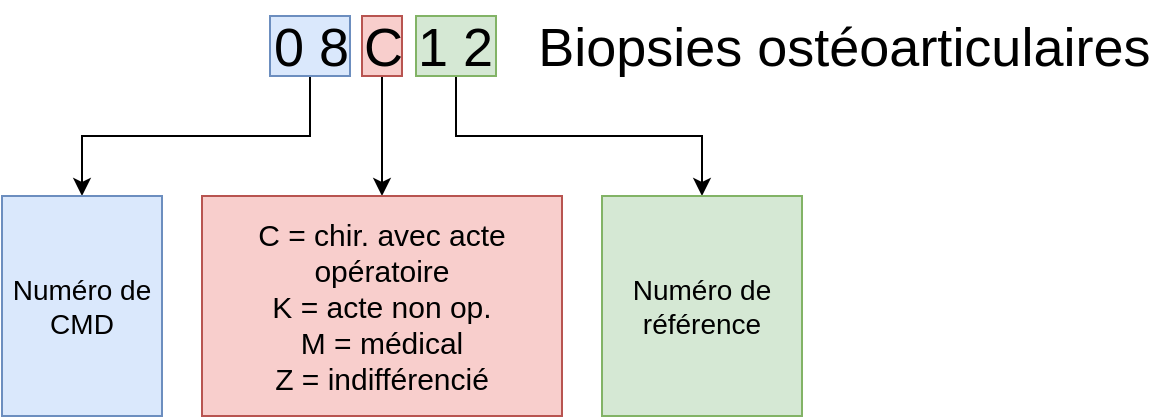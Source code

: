 <mxfile version="16.6.5" type="github">
  <diagram id="28-0HsFKR6HrMsf2xm_Q" name="Page-1">
    <mxGraphModel dx="868" dy="450" grid="1" gridSize="10" guides="1" tooltips="1" connect="1" arrows="1" fold="1" page="1" pageScale="1" pageWidth="1169" pageHeight="827" math="0" shadow="0">
      <root>
        <mxCell id="0" />
        <mxCell id="1" parent="0" />
        <mxCell id="5onIcEJ5wdBuwz5WL-kx-5" style="edgeStyle=orthogonalEdgeStyle;rounded=0;orthogonalLoop=1;jettySize=auto;html=1;fontSize=27;entryX=0.5;entryY=0;entryDx=0;entryDy=0;" edge="1" parent="1" source="5onIcEJ5wdBuwz5WL-kx-2" target="5onIcEJ5wdBuwz5WL-kx-8">
          <mxGeometry relative="1" as="geometry">
            <mxPoint x="180" y="270" as="targetPoint" />
            <Array as="points">
              <mxPoint x="244" y="240" />
              <mxPoint x="130" y="240" />
            </Array>
          </mxGeometry>
        </mxCell>
        <mxCell id="5onIcEJ5wdBuwz5WL-kx-2" value="" style="rounded=0;whiteSpace=wrap;html=1;fontSize=24;fillColor=#dae8fc;strokeColor=#6c8ebf;" vertex="1" parent="1">
          <mxGeometry x="224" y="180" width="40" height="30" as="geometry" />
        </mxCell>
        <mxCell id="5onIcEJ5wdBuwz5WL-kx-7" style="edgeStyle=orthogonalEdgeStyle;rounded=0;orthogonalLoop=1;jettySize=auto;html=1;fontSize=27;entryX=0.5;entryY=0;entryDx=0;entryDy=0;" edge="1" parent="1" source="5onIcEJ5wdBuwz5WL-kx-3" target="5onIcEJ5wdBuwz5WL-kx-10">
          <mxGeometry relative="1" as="geometry">
            <mxPoint x="440" y="270" as="targetPoint" />
            <Array as="points">
              <mxPoint x="317" y="240" />
              <mxPoint x="440" y="240" />
            </Array>
          </mxGeometry>
        </mxCell>
        <mxCell id="5onIcEJ5wdBuwz5WL-kx-3" value="" style="rounded=0;whiteSpace=wrap;html=1;fontSize=24;fillColor=#d5e8d4;strokeColor=#82b366;" vertex="1" parent="1">
          <mxGeometry x="297" y="180" width="40" height="30" as="geometry" />
        </mxCell>
        <mxCell id="5onIcEJ5wdBuwz5WL-kx-6" style="edgeStyle=orthogonalEdgeStyle;rounded=0;orthogonalLoop=1;jettySize=auto;html=1;fontSize=27;" edge="1" parent="1" source="5onIcEJ5wdBuwz5WL-kx-4" target="5onIcEJ5wdBuwz5WL-kx-9">
          <mxGeometry relative="1" as="geometry">
            <mxPoint x="280" y="270" as="targetPoint" />
          </mxGeometry>
        </mxCell>
        <mxCell id="5onIcEJ5wdBuwz5WL-kx-4" value="" style="rounded=0;whiteSpace=wrap;html=1;fontSize=24;fillColor=#f8cecc;strokeColor=#b85450;" vertex="1" parent="1">
          <mxGeometry x="270" y="180" width="20" height="30" as="geometry" />
        </mxCell>
        <mxCell id="5onIcEJ5wdBuwz5WL-kx-1" value="&lt;font style=&quot;font-size: 27px&quot;&gt;0 8 C 1 2 &amp;nbsp; Biopsies ostéoarticulaires&lt;/font&gt;" style="text;whiteSpace=wrap;html=1;" vertex="1" parent="1">
          <mxGeometry x="224" y="172.5" width="445" height="45" as="geometry" />
        </mxCell>
        <mxCell id="5onIcEJ5wdBuwz5WL-kx-8" value="&lt;font style=&quot;font-size: 14px;&quot;&gt;Numéro de CMD&lt;/font&gt;" style="rounded=0;whiteSpace=wrap;html=1;fontSize=14;fillColor=#dae8fc;strokeColor=#6c8ebf;" vertex="1" parent="1">
          <mxGeometry x="90" y="270" width="80" height="110" as="geometry" />
        </mxCell>
        <mxCell id="5onIcEJ5wdBuwz5WL-kx-9" value="&lt;font style=&quot;font-size: 15px&quot;&gt;C = chir. avec acte opératoire&lt;br style=&quot;font-size: 15px&quot;&gt;K = acte non op.&lt;br style=&quot;font-size: 15px&quot;&gt;M = médical&lt;br style=&quot;font-size: 15px&quot;&gt;Z = indifférencié&lt;br style=&quot;font-size: 15px&quot;&gt;&lt;/font&gt;" style="rounded=0;whiteSpace=wrap;html=1;fontSize=15;fillColor=#f8cecc;strokeColor=#b85450;" vertex="1" parent="1">
          <mxGeometry x="190" y="270" width="180" height="110" as="geometry" />
        </mxCell>
        <mxCell id="5onIcEJ5wdBuwz5WL-kx-10" value="Numéro de référence" style="rounded=0;whiteSpace=wrap;html=1;fontSize=14;fillColor=#d5e8d4;strokeColor=#82b366;" vertex="1" parent="1">
          <mxGeometry x="390" y="270" width="100" height="110" as="geometry" />
        </mxCell>
      </root>
    </mxGraphModel>
  </diagram>
</mxfile>

